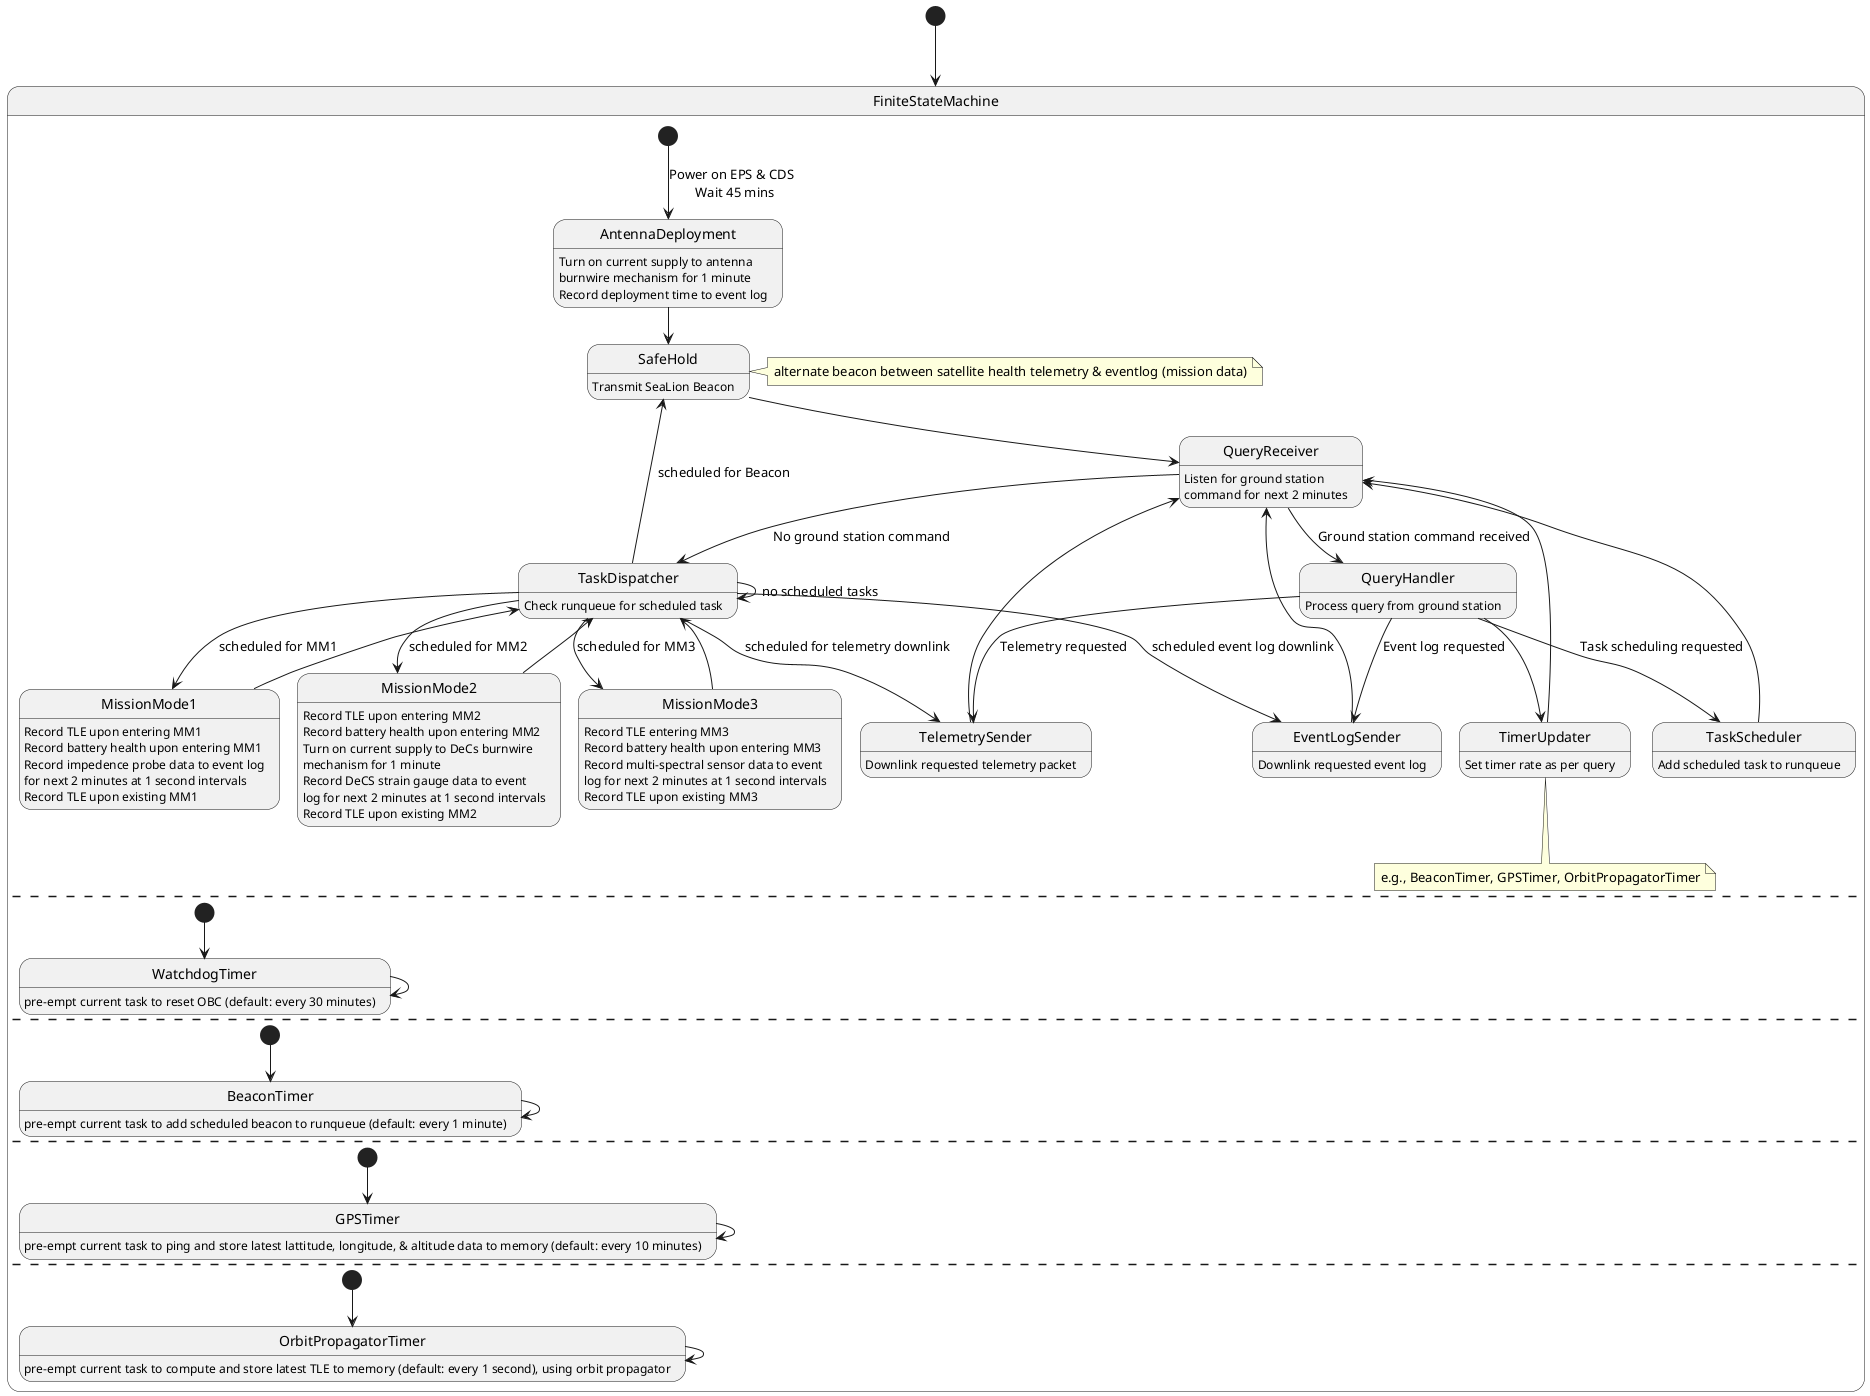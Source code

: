 @startuml

[*] --> FiniteStateMachine
state FiniteStateMachine {
      state AntennaDeployment
            AntennaDeployment : Turn on current supply to antenna
            AntennaDeployment : burnwire mechanism for 1 minute
            AntennaDeployment : Record deployment time to event log
      state SafeHold
            SafeHold : Transmit SeaLion Beacon
      note right of SafeHold : alternate beacon between satellite health telemetry & eventlog (mission data)
      state QueryReceiver
            QueryReceiver : Listen for ground station
            QueryReceiver : command for next 2 minutes
      state TelemetrySender
            TelemetrySender : Downlink requested telemetry packet
      state EventLogSender
            EventLogSender : Downlink requested event log
      state TimerUpdater
      TimerUpdater : Set timer rate as per query
      note bottom of TimerUpdater : e.g., BeaconTimer, GPSTimer, OrbitPropagatorTimer
      state MissionMode1
            MissionMode1 : Record TLE upon entering MM1
            MissionMode1 : Record battery health upon entering MM1
            MissionMode1 : Record impedence probe data to event log
            MissionMode1 : for next 2 minutes at 1 second intervals
            MissionMode1 : Record TLE upon existing MM1
      state MissionMode2
            MissionMode2 : Record TLE upon entering MM2
            MissionMode2 : Record battery health upon entering MM2
            MissionMode2 : Turn on current supply to DeCs burnwire
            MissionMode2 : mechanism for 1 minute
            MissionMode2 : Record DeCS strain gauge data to event
            MissionMode2 : log for next 2 minutes at 1 second intervals
            MissionMode2 : Record TLE upon existing MM2
      state MissionMode3
            MissionMode3 : Record TLE entering MM3
            MissionMode3 : Record battery health upon entering MM3
            MissionMode3 : Record multi-spectral sensor data to event
            MissionMode3 : log for next 2 minutes at 1 second intervals
            MissionMode3 : Record TLE upon existing MM3
      state TaskDispatcher
            TaskDispatcher : Check runqueue for scheduled task
      state QueryHandler
            QueryHandler : Process query from ground station
      state TaskScheduler
            TaskScheduler : Add scheduled task to runqueue

      [*] --> AntennaDeployment : Power on EPS & CDS \n Wait 45 mins
      AntennaDeployment --> SafeHold
      SafeHold --> QueryReceiver
      QueryReceiver --> QueryHandler : Ground station command received
      QueryHandler --> TelemetrySender : Telemetry requested
      QueryHandler --> EventLogSender : Event log requested
      QueryHandler --> TaskScheduler : Task scheduling requested
      QueryHandler --> TimerUpdater
      TimerUpdater --> QueryReceiver
      TelemetrySender --> QueryReceiver
      EventLogSender --> QueryReceiver
      TaskScheduler --> QueryReceiver
      QueryReceiver --> TaskDispatcher : No ground station command
      TaskDispatcher --> TaskDispatcher : no scheduled tasks
      TaskDispatcher --> MissionMode1 : scheduled for MM1
      TaskDispatcher --> MissionMode2 : scheduled for MM2
      TaskDispatcher --> MissionMode3 : scheduled for MM3
      TaskDispatcher --> EventLogSender : scheduled event log downlink
      TaskDispatcher --> TelemetrySender : scheduled for telemetry downlink
      TaskDispatcher --> SafeHold : scheduled for Beacon
      MissionMode1 --> TaskDispatcher
      MissionMode2 --> TaskDispatcher
      MissionMode3 --> TaskDispatcher
      --
      state WatchdogTimer
            WatchdogTimer : pre-empt current task to reset OBC (default: every 30 minutes)
      [*] --> WatchdogTimer
      WatchdogTimer --> WatchdogTimer
      --
      state BeaconTimer
            BeaconTimer : pre-empt current task to add scheduled beacon to runqueue (default: every 1 minute)
      [*] --> BeaconTimer
      BeaconTimer --> BeaconTimer
      --
      state GPSTimer
            GPSTimer : pre-empt current task to ping and store latest lattitude, longitude, & altitude data to memory (default: every 10 minutes)
      [*] --> GPSTimer
      GPSTimer --> GPSTimer
      --
      state OrbitPropagatorTimer
            OrbitPropagatorTimer : pre-empt current task to compute and store latest TLE to memory (default: every 1 second), using orbit propagator
      [*] --> OrbitPropagatorTimer
      OrbitPropagatorTimer --> OrbitPropagatorTimer
}
@enduml

